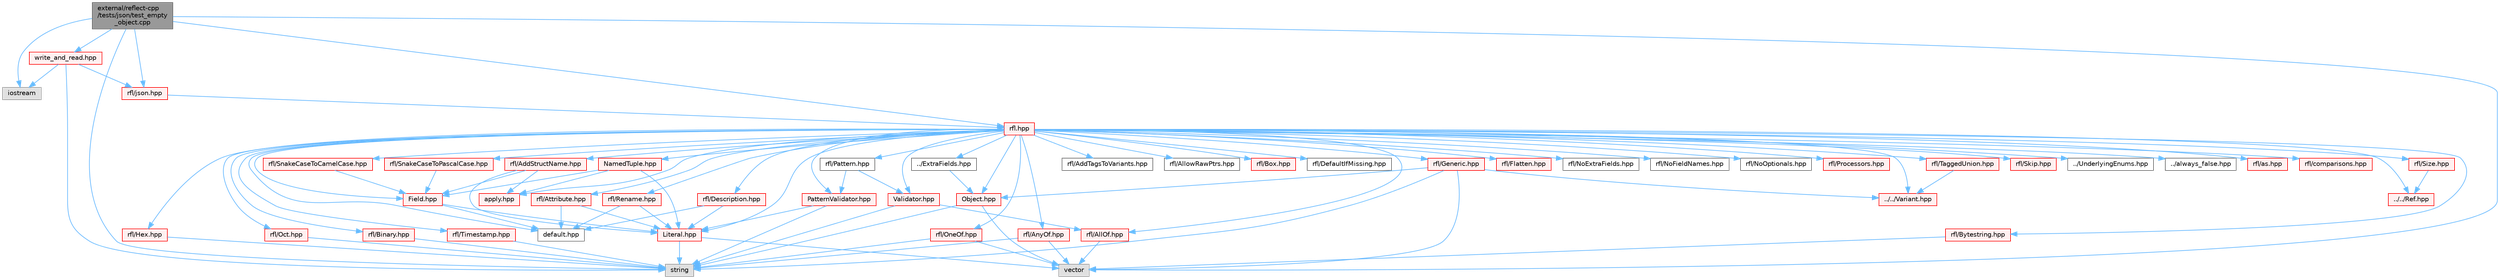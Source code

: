 digraph "external/reflect-cpp/tests/json/test_empty_object.cpp"
{
 // LATEX_PDF_SIZE
  bgcolor="transparent";
  edge [fontname=Helvetica,fontsize=10,labelfontname=Helvetica,labelfontsize=10];
  node [fontname=Helvetica,fontsize=10,shape=box,height=0.2,width=0.4];
  Node1 [id="Node000001",label="external/reflect-cpp\l/tests/json/test_empty\l_object.cpp",height=0.2,width=0.4,color="gray40", fillcolor="grey60", style="filled", fontcolor="black",tooltip=" "];
  Node1 -> Node2 [id="edge1_Node000001_Node000002",color="steelblue1",style="solid",tooltip=" "];
  Node2 [id="Node000002",label="iostream",height=0.2,width=0.4,color="grey60", fillcolor="#E0E0E0", style="filled",tooltip=" "];
  Node1 -> Node3 [id="edge2_Node000001_Node000003",color="steelblue1",style="solid",tooltip=" "];
  Node3 [id="Node000003",label="rfl.hpp",height=0.2,width=0.4,color="red", fillcolor="#FFF0F0", style="filled",URL="$rfl_8hpp.html",tooltip=" "];
  Node3 -> Node4 [id="edge3_Node000003_Node000004",color="steelblue1",style="solid",tooltip=" "];
  Node4 [id="Node000004",label="rfl/AddStructName.hpp",height=0.2,width=0.4,color="red", fillcolor="#FFF0F0", style="filled",URL="$_add_struct_name_8hpp.html",tooltip=" "];
  Node4 -> Node6 [id="edge4_Node000004_Node000006",color="steelblue1",style="solid",tooltip=" "];
  Node6 [id="Node000006",label="Field.hpp",height=0.2,width=0.4,color="red", fillcolor="#FFF0F0", style="filled",URL="$_field_8hpp.html",tooltip=" "];
  Node6 -> Node11 [id="edge5_Node000006_Node000011",color="steelblue1",style="solid",tooltip=" "];
  Node11 [id="Node000011",label="Literal.hpp",height=0.2,width=0.4,color="red", fillcolor="#FFF0F0", style="filled",URL="$_literal_8hpp.html",tooltip=" "];
  Node11 -> Node15 [id="edge6_Node000011_Node000015",color="steelblue1",style="solid",tooltip=" "];
  Node15 [id="Node000015",label="string",height=0.2,width=0.4,color="grey60", fillcolor="#E0E0E0", style="filled",tooltip=" "];
  Node11 -> Node16 [id="edge7_Node000011_Node000016",color="steelblue1",style="solid",tooltip=" "];
  Node16 [id="Node000016",label="vector",height=0.2,width=0.4,color="grey60", fillcolor="#E0E0E0", style="filled",tooltip=" "];
  Node6 -> Node32 [id="edge8_Node000006_Node000032",color="steelblue1",style="solid",tooltip=" "];
  Node32 [id="Node000032",label="default.hpp",height=0.2,width=0.4,color="grey40", fillcolor="white", style="filled",URL="$default_8hpp.html",tooltip=" "];
  Node4 -> Node11 [id="edge9_Node000004_Node000011",color="steelblue1",style="solid",tooltip=" "];
  Node4 -> Node37 [id="edge10_Node000004_Node000037",color="steelblue1",style="solid",tooltip=" "];
  Node37 [id="Node000037",label="apply.hpp",height=0.2,width=0.4,color="red", fillcolor="#FFF0F0", style="filled",URL="$apply_8hpp.html",tooltip=" "];
  Node3 -> Node54 [id="edge11_Node000003_Node000054",color="steelblue1",style="solid",tooltip=" "];
  Node54 [id="Node000054",label="rfl/AddTagsToVariants.hpp",height=0.2,width=0.4,color="grey40", fillcolor="white", style="filled",URL="$_add_tags_to_variants_8hpp.html",tooltip=" "];
  Node3 -> Node55 [id="edge12_Node000003_Node000055",color="steelblue1",style="solid",tooltip=" "];
  Node55 [id="Node000055",label="rfl/AllOf.hpp",height=0.2,width=0.4,color="red", fillcolor="#FFF0F0", style="filled",URL="$_all_of_8hpp.html",tooltip=" "];
  Node55 -> Node16 [id="edge13_Node000055_Node000016",color="steelblue1",style="solid",tooltip=" "];
  Node3 -> Node64 [id="edge14_Node000003_Node000064",color="steelblue1",style="solid",tooltip=" "];
  Node64 [id="Node000064",label="rfl/AllowRawPtrs.hpp",height=0.2,width=0.4,color="grey40", fillcolor="white", style="filled",URL="$_allow_raw_ptrs_8hpp.html",tooltip=" "];
  Node3 -> Node65 [id="edge15_Node000003_Node000065",color="steelblue1",style="solid",tooltip=" "];
  Node65 [id="Node000065",label="rfl/AnyOf.hpp",height=0.2,width=0.4,color="red", fillcolor="#FFF0F0", style="filled",URL="$_any_of_8hpp.html",tooltip=" "];
  Node65 -> Node15 [id="edge16_Node000065_Node000015",color="steelblue1",style="solid",tooltip=" "];
  Node65 -> Node16 [id="edge17_Node000065_Node000016",color="steelblue1",style="solid",tooltip=" "];
  Node3 -> Node67 [id="edge18_Node000003_Node000067",color="steelblue1",style="solid",tooltip=" "];
  Node67 [id="Node000067",label="rfl/Attribute.hpp",height=0.2,width=0.4,color="red", fillcolor="#FFF0F0", style="filled",URL="$_attribute_8hpp.html",tooltip=" "];
  Node67 -> Node11 [id="edge19_Node000067_Node000011",color="steelblue1",style="solid",tooltip=" "];
  Node67 -> Node32 [id="edge20_Node000067_Node000032",color="steelblue1",style="solid",tooltip=" "];
  Node3 -> Node68 [id="edge21_Node000003_Node000068",color="steelblue1",style="solid",tooltip=" "];
  Node68 [id="Node000068",label="rfl/Binary.hpp",height=0.2,width=0.4,color="red", fillcolor="#FFF0F0", style="filled",URL="$_binary_8hpp.html",tooltip=" "];
  Node68 -> Node15 [id="edge22_Node000068_Node000015",color="steelblue1",style="solid",tooltip=" "];
  Node3 -> Node70 [id="edge23_Node000003_Node000070",color="steelblue1",style="solid",tooltip=" "];
  Node70 [id="Node000070",label="rfl/Box.hpp",height=0.2,width=0.4,color="red", fillcolor="#FFF0F0", style="filled",URL="$_box_8hpp.html",tooltip=" "];
  Node3 -> Node71 [id="edge24_Node000003_Node000071",color="steelblue1",style="solid",tooltip=" "];
  Node71 [id="Node000071",label="rfl/Bytestring.hpp",height=0.2,width=0.4,color="red", fillcolor="#FFF0F0", style="filled",URL="$_bytestring_8hpp.html",tooltip=" "];
  Node71 -> Node16 [id="edge25_Node000071_Node000016",color="steelblue1",style="solid",tooltip=" "];
  Node3 -> Node72 [id="edge26_Node000003_Node000072",color="steelblue1",style="solid",tooltip=" "];
  Node72 [id="Node000072",label="rfl/DefaultIfMissing.hpp",height=0.2,width=0.4,color="grey40", fillcolor="white", style="filled",URL="$_default_if_missing_8hpp.html",tooltip=" "];
  Node3 -> Node73 [id="edge27_Node000003_Node000073",color="steelblue1",style="solid",tooltip=" "];
  Node73 [id="Node000073",label="rfl/Description.hpp",height=0.2,width=0.4,color="red", fillcolor="#FFF0F0", style="filled",URL="$_description_8hpp.html",tooltip=" "];
  Node73 -> Node11 [id="edge28_Node000073_Node000011",color="steelblue1",style="solid",tooltip=" "];
  Node73 -> Node32 [id="edge29_Node000073_Node000032",color="steelblue1",style="solid",tooltip=" "];
  Node3 -> Node48 [id="edge30_Node000003_Node000048",color="steelblue1",style="solid",tooltip=" "];
  Node48 [id="Node000048",label="../ExtraFields.hpp",height=0.2,width=0.4,color="grey40", fillcolor="white", style="filled",URL="$_extra_fields_8hpp.html",tooltip=" "];
  Node48 -> Node49 [id="edge31_Node000048_Node000049",color="steelblue1",style="solid",tooltip=" "];
  Node49 [id="Node000049",label="Object.hpp",height=0.2,width=0.4,color="red", fillcolor="#FFF0F0", style="filled",URL="$_object_8hpp.html",tooltip=" "];
  Node49 -> Node15 [id="edge32_Node000049_Node000015",color="steelblue1",style="solid",tooltip=" "];
  Node49 -> Node16 [id="edge33_Node000049_Node000016",color="steelblue1",style="solid",tooltip=" "];
  Node3 -> Node6 [id="edge34_Node000003_Node000006",color="steelblue1",style="solid",tooltip=" "];
  Node3 -> Node74 [id="edge35_Node000003_Node000074",color="steelblue1",style="solid",tooltip=" "];
  Node74 [id="Node000074",label="rfl/Flatten.hpp",height=0.2,width=0.4,color="red", fillcolor="#FFF0F0", style="filled",URL="$_flatten_8hpp.html",tooltip=" "];
  Node3 -> Node75 [id="edge36_Node000003_Node000075",color="steelblue1",style="solid",tooltip=" "];
  Node75 [id="Node000075",label="rfl/Generic.hpp",height=0.2,width=0.4,color="red", fillcolor="#FFF0F0", style="filled",URL="$_generic_8hpp.html",tooltip=" "];
  Node75 -> Node15 [id="edge37_Node000075_Node000015",color="steelblue1",style="solid",tooltip=" "];
  Node75 -> Node16 [id="edge38_Node000075_Node000016",color="steelblue1",style="solid",tooltip=" "];
  Node75 -> Node49 [id="edge39_Node000075_Node000049",color="steelblue1",style="solid",tooltip=" "];
  Node75 -> Node59 [id="edge40_Node000075_Node000059",color="steelblue1",style="solid",tooltip=" "];
  Node59 [id="Node000059",label="../../Variant.hpp",height=0.2,width=0.4,color="red", fillcolor="#FFF0F0", style="filled",URL="$_variant_8hpp.html",tooltip=" "];
  Node3 -> Node77 [id="edge41_Node000003_Node000077",color="steelblue1",style="solid",tooltip=" "];
  Node77 [id="Node000077",label="rfl/Hex.hpp",height=0.2,width=0.4,color="red", fillcolor="#FFF0F0", style="filled",URL="$_hex_8hpp.html",tooltip=" "];
  Node77 -> Node15 [id="edge42_Node000077_Node000015",color="steelblue1",style="solid",tooltip=" "];
  Node3 -> Node11 [id="edge43_Node000003_Node000011",color="steelblue1",style="solid",tooltip=" "];
  Node3 -> Node42 [id="edge44_Node000003_Node000042",color="steelblue1",style="solid",tooltip=" "];
  Node42 [id="Node000042",label="NamedTuple.hpp",height=0.2,width=0.4,color="red", fillcolor="#FFF0F0", style="filled",URL="$_named_tuple_8hpp.html",tooltip=" "];
  Node42 -> Node6 [id="edge45_Node000042_Node000006",color="steelblue1",style="solid",tooltip=" "];
  Node42 -> Node11 [id="edge46_Node000042_Node000011",color="steelblue1",style="solid",tooltip=" "];
  Node42 -> Node37 [id="edge47_Node000042_Node000037",color="steelblue1",style="solid",tooltip=" "];
  Node3 -> Node78 [id="edge48_Node000003_Node000078",color="steelblue1",style="solid",tooltip=" "];
  Node78 [id="Node000078",label="rfl/NoExtraFields.hpp",height=0.2,width=0.4,color="grey40", fillcolor="white", style="filled",URL="$_no_extra_fields_8hpp.html",tooltip=" "];
  Node3 -> Node79 [id="edge49_Node000003_Node000079",color="steelblue1",style="solid",tooltip=" "];
  Node79 [id="Node000079",label="rfl/NoFieldNames.hpp",height=0.2,width=0.4,color="grey40", fillcolor="white", style="filled",URL="$_no_field_names_8hpp.html",tooltip=" "];
  Node3 -> Node80 [id="edge50_Node000003_Node000080",color="steelblue1",style="solid",tooltip=" "];
  Node80 [id="Node000080",label="rfl/NoOptionals.hpp",height=0.2,width=0.4,color="grey40", fillcolor="white", style="filled",URL="$_no_optionals_8hpp.html",tooltip=" "];
  Node3 -> Node49 [id="edge51_Node000003_Node000049",color="steelblue1",style="solid",tooltip=" "];
  Node3 -> Node81 [id="edge52_Node000003_Node000081",color="steelblue1",style="solid",tooltip=" "];
  Node81 [id="Node000081",label="rfl/Oct.hpp",height=0.2,width=0.4,color="red", fillcolor="#FFF0F0", style="filled",URL="$_oct_8hpp.html",tooltip=" "];
  Node81 -> Node15 [id="edge53_Node000081_Node000015",color="steelblue1",style="solid",tooltip=" "];
  Node3 -> Node83 [id="edge54_Node000003_Node000083",color="steelblue1",style="solid",tooltip=" "];
  Node83 [id="Node000083",label="rfl/OneOf.hpp",height=0.2,width=0.4,color="red", fillcolor="#FFF0F0", style="filled",URL="$_one_of_8hpp.html",tooltip=" "];
  Node83 -> Node15 [id="edge55_Node000083_Node000015",color="steelblue1",style="solid",tooltip=" "];
  Node83 -> Node16 [id="edge56_Node000083_Node000016",color="steelblue1",style="solid",tooltip=" "];
  Node3 -> Node84 [id="edge57_Node000003_Node000084",color="steelblue1",style="solid",tooltip=" "];
  Node84 [id="Node000084",label="rfl/Pattern.hpp",height=0.2,width=0.4,color="grey40", fillcolor="white", style="filled",URL="$_pattern_8hpp.html",tooltip=" "];
  Node84 -> Node85 [id="edge58_Node000084_Node000085",color="steelblue1",style="solid",tooltip=" "];
  Node85 [id="Node000085",label="PatternValidator.hpp",height=0.2,width=0.4,color="red", fillcolor="#FFF0F0", style="filled",URL="$_pattern_validator_8hpp.html",tooltip=" "];
  Node85 -> Node15 [id="edge59_Node000085_Node000015",color="steelblue1",style="solid",tooltip=" "];
  Node85 -> Node11 [id="edge60_Node000085_Node000011",color="steelblue1",style="solid",tooltip=" "];
  Node84 -> Node89 [id="edge61_Node000084_Node000089",color="steelblue1",style="solid",tooltip=" "];
  Node89 [id="Node000089",label="Validator.hpp",height=0.2,width=0.4,color="red", fillcolor="#FFF0F0", style="filled",URL="$_validator_8hpp.html",tooltip=" "];
  Node89 -> Node15 [id="edge62_Node000089_Node000015",color="steelblue1",style="solid",tooltip=" "];
  Node89 -> Node55 [id="edge63_Node000089_Node000055",color="steelblue1",style="solid",tooltip=" "];
  Node3 -> Node85 [id="edge64_Node000003_Node000085",color="steelblue1",style="solid",tooltip=" "];
  Node3 -> Node91 [id="edge65_Node000003_Node000091",color="steelblue1",style="solid",tooltip=" "];
  Node91 [id="Node000091",label="rfl/Processors.hpp",height=0.2,width=0.4,color="red", fillcolor="#FFF0F0", style="filled",URL="$_processors_8hpp.html",tooltip=" "];
  Node3 -> Node58 [id="edge66_Node000003_Node000058",color="steelblue1",style="solid",tooltip=" "];
  Node58 [id="Node000058",label="../../Ref.hpp",height=0.2,width=0.4,color="red", fillcolor="#FFF0F0", style="filled",URL="$_ref_8hpp.html",tooltip=" "];
  Node3 -> Node100 [id="edge67_Node000003_Node000100",color="steelblue1",style="solid",tooltip=" "];
  Node100 [id="Node000100",label="rfl/Rename.hpp",height=0.2,width=0.4,color="red", fillcolor="#FFF0F0", style="filled",URL="$_rename_8hpp.html",tooltip=" "];
  Node100 -> Node11 [id="edge68_Node000100_Node000011",color="steelblue1",style="solid",tooltip=" "];
  Node100 -> Node32 [id="edge69_Node000100_Node000032",color="steelblue1",style="solid",tooltip=" "];
  Node3 -> Node101 [id="edge70_Node000003_Node000101",color="steelblue1",style="solid",tooltip=" "];
  Node101 [id="Node000101",label="rfl/Size.hpp",height=0.2,width=0.4,color="red", fillcolor="#FFF0F0", style="filled",URL="$_size_8hpp.html",tooltip=" "];
  Node101 -> Node58 [id="edge71_Node000101_Node000058",color="steelblue1",style="solid",tooltip=" "];
  Node3 -> Node102 [id="edge72_Node000003_Node000102",color="steelblue1",style="solid",tooltip=" "];
  Node102 [id="Node000102",label="rfl/Skip.hpp",height=0.2,width=0.4,color="red", fillcolor="#FFF0F0", style="filled",URL="$_skip_8hpp.html",tooltip=" "];
  Node3 -> Node104 [id="edge73_Node000003_Node000104",color="steelblue1",style="solid",tooltip=" "];
  Node104 [id="Node000104",label="rfl/SnakeCaseToCamelCase.hpp",height=0.2,width=0.4,color="red", fillcolor="#FFF0F0", style="filled",URL="$_snake_case_to_camel_case_8hpp.html",tooltip=" "];
  Node104 -> Node6 [id="edge74_Node000104_Node000006",color="steelblue1",style="solid",tooltip=" "];
  Node3 -> Node107 [id="edge75_Node000003_Node000107",color="steelblue1",style="solid",tooltip=" "];
  Node107 [id="Node000107",label="rfl/SnakeCaseToPascalCase.hpp",height=0.2,width=0.4,color="red", fillcolor="#FFF0F0", style="filled",URL="$_snake_case_to_pascal_case_8hpp.html",tooltip=" "];
  Node107 -> Node6 [id="edge76_Node000107_Node000006",color="steelblue1",style="solid",tooltip=" "];
  Node3 -> Node108 [id="edge77_Node000003_Node000108",color="steelblue1",style="solid",tooltip=" "];
  Node108 [id="Node000108",label="rfl/TaggedUnion.hpp",height=0.2,width=0.4,color="red", fillcolor="#FFF0F0", style="filled",URL="$_tagged_union_8hpp.html",tooltip=" "];
  Node108 -> Node59 [id="edge78_Node000108_Node000059",color="steelblue1",style="solid",tooltip=" "];
  Node3 -> Node150 [id="edge79_Node000003_Node000150",color="steelblue1",style="solid",tooltip=" "];
  Node150 [id="Node000150",label="rfl/Timestamp.hpp",height=0.2,width=0.4,color="red", fillcolor="#FFF0F0", style="filled",URL="$_timestamp_8hpp.html",tooltip=" "];
  Node150 -> Node15 [id="edge80_Node000150_Node000015",color="steelblue1",style="solid",tooltip=" "];
  Node3 -> Node99 [id="edge81_Node000003_Node000099",color="steelblue1",style="solid",tooltip=" "];
  Node99 [id="Node000099",label="../UnderlyingEnums.hpp",height=0.2,width=0.4,color="grey40", fillcolor="white", style="filled",URL="$_underlying_enums_8hpp.html",tooltip=" "];
  Node3 -> Node89 [id="edge82_Node000003_Node000089",color="steelblue1",style="solid",tooltip=" "];
  Node3 -> Node59 [id="edge83_Node000003_Node000059",color="steelblue1",style="solid",tooltip=" "];
  Node3 -> Node116 [id="edge84_Node000003_Node000116",color="steelblue1",style="solid",tooltip=" "];
  Node116 [id="Node000116",label="../always_false.hpp",height=0.2,width=0.4,color="grey40", fillcolor="white", style="filled",URL="$always__false_8hpp.html",tooltip=" "];
  Node3 -> Node37 [id="edge85_Node000003_Node000037",color="steelblue1",style="solid",tooltip=" "];
  Node3 -> Node153 [id="edge86_Node000003_Node000153",color="steelblue1",style="solid",tooltip=" "];
  Node153 [id="Node000153",label="rfl/as.hpp",height=0.2,width=0.4,color="red", fillcolor="#FFF0F0", style="filled",URL="$as_8hpp.html",tooltip=" "];
  Node3 -> Node163 [id="edge87_Node000003_Node000163",color="steelblue1",style="solid",tooltip=" "];
  Node163 [id="Node000163",label="rfl/comparisons.hpp",height=0.2,width=0.4,color="red", fillcolor="#FFF0F0", style="filled",URL="$comparisons_8hpp.html",tooltip=" "];
  Node3 -> Node32 [id="edge88_Node000003_Node000032",color="steelblue1",style="solid",tooltip=" "];
  Node1 -> Node296 [id="edge89_Node000001_Node000296",color="steelblue1",style="solid",tooltip=" "];
  Node296 [id="Node000296",label="rfl/json.hpp",height=0.2,width=0.4,color="red", fillcolor="#FFF0F0", style="filled",URL="$reflect-cpp_2include_2rfl_2json_8hpp.html",tooltip=" "];
  Node296 -> Node3 [id="edge90_Node000296_Node000003",color="steelblue1",style="solid",tooltip=" "];
  Node1 -> Node15 [id="edge91_Node000001_Node000015",color="steelblue1",style="solid",tooltip=" "];
  Node1 -> Node16 [id="edge92_Node000001_Node000016",color="steelblue1",style="solid",tooltip=" "];
  Node1 -> Node453 [id="edge93_Node000001_Node000453",color="steelblue1",style="solid",tooltip=" "];
  Node453 [id="Node000453",label="write_and_read.hpp",height=0.2,width=0.4,color="red", fillcolor="#FFF0F0", style="filled",URL="$json_2write__and__read_8hpp.html",tooltip=" "];
  Node453 -> Node2 [id="edge94_Node000453_Node000002",color="steelblue1",style="solid",tooltip=" "];
  Node453 -> Node296 [id="edge95_Node000453_Node000296",color="steelblue1",style="solid",tooltip=" "];
  Node453 -> Node15 [id="edge96_Node000453_Node000015",color="steelblue1",style="solid",tooltip=" "];
}
